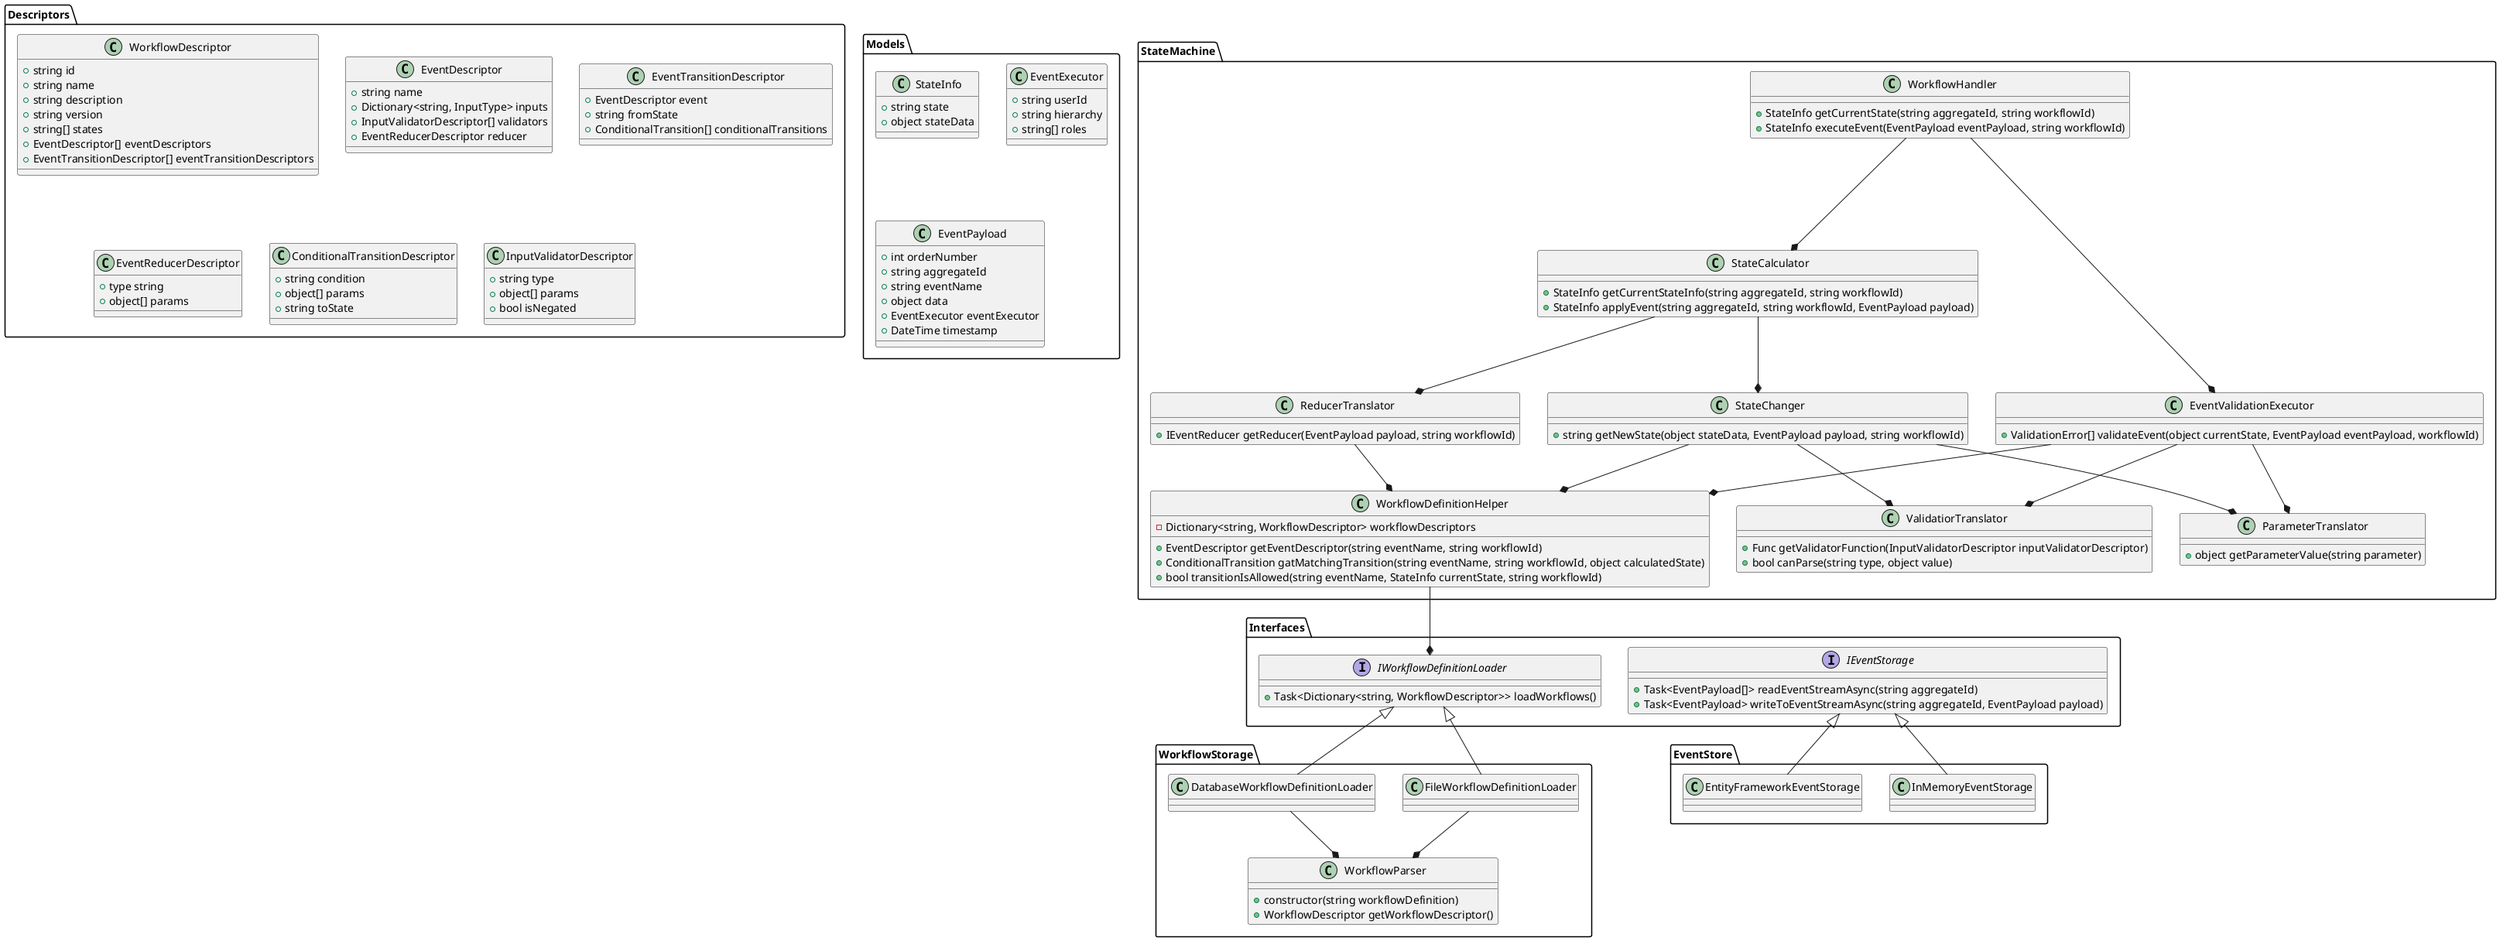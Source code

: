 @startuml

package Descriptors {
	class WorkflowDescriptor {
		+string id
		+string name
		+string description
		+string version
		+string[] states 
		+EventDescriptor[] eventDescriptors 
		+EventTransitionDescriptor[] eventTransitionDescriptors
	}

	class EventDescriptor {
		+string name
		+Dictionary<string, InputType> inputs
		+InputValidatorDescriptor[] validators
		+EventReducerDescriptor reducer
	}

	class EventTransitionDescriptor {
		+EventDescriptor event
		+string fromState
		+ConditionalTransition[] conditionalTransitions
	}

	class EventReducerDescriptor {
		+type string
		+object[] params
	}

	class ConditionalTransitionDescriptor {
		+string condition
		+object[] params
		+string toState
	}

	class InputValidatorDescriptor {
		+string type 
		+object[] params
		+bool isNegated
	}
}

package Models {
	class StateInfo {
		+string state
		+object stateData
	}

	class EventExecutor {
		+string userId
		+string hierarchy
		+string[] roles
	}

	class EventPayload {
		+int orderNumber
		+string aggregateId
		+string eventName
		+object data
		+EventExecutor eventExecutor
		+DateTime timestamp
	}
}

package Interfaces {
	interface IEventStorage {
		+Task<EventPayload[]> readEventStreamAsync(string aggregateId)
		+Task<EventPayload> writeToEventStreamAsync(string aggregateId, EventPayload payload)
	}

	interface IWorkflowDefinitionLoader {
		+Task<Dictionary<string, WorkflowDescriptor>> loadWorkflows()
	}
}

package StateMachine {
	class ReducerTranslator {
		+IEventReducer getReducer(EventPayload payload, string workflowId)
	}

	ReducerTranslator --* WorkflowDefinitionHelper

	class StateChanger {
		+string getNewState(object stateData, EventPayload payload, string workflowId)
	}

	StateChanger --* WorkflowDefinitionHelper
	StateChanger --* ValidatiorTranslator
	StateChanger --* ParameterTranslator

	class ValidatiorTranslator {
		+Func getValidatorFunction(InputValidatorDescriptor inputValidatorDescriptor)
		+bool canParse(string type, object value)
	}

	class WorkflowHandler {
		+StateInfo getCurrentState(string aggregateId, string workflowId)
		+StateInfo executeEvent(EventPayload eventPayload, string workflowId)
	}

	WorkflowHandler --* StateCalculator
	WorkflowHandler --* EventValidationExecutor

	class WorkflowDefinitionHelper {
		-Dictionary<string, WorkflowDescriptor> workflowDescriptors

		+EventDescriptor getEventDescriptor(string eventName, string workflowId)
		+ConditionalTransition gatMatchingTransition(string eventName, string workflowId, object calculatedState)
		+bool transitionIsAllowed(string eventName, StateInfo currentState, string workflowId)
	}

	WorkflowDefinitionHelper -down-* IWorkflowDefinitionLoader

	class ParameterTranslator {
		+object getParameterValue(string parameter)
	}

	EventValidationExecutor --* ParameterTranslator

	class StateCalculator {
		+StateInfo getCurrentStateInfo(string aggregateId, string workflowId)
		+StateInfo applyEvent(string aggregateId, string workflowId, EventPayload payload)
	}

	class EventValidationExecutor {
		+ValidationError[] validateEvent(object currentState, EventPayload eventPayload, workflowId)
	}

	EventValidationExecutor --* WorkflowDefinitionHelper
	EventValidationExecutor --* ValidatiorTranslator

	StateCalculator --* ReducerTranslator
	StateCalculator --* StateChanger
}

package EventStore {
	class InMemoryEventStorage {

	}

	class EntityFrameworkEventStorage {

	}

	InMemoryEventStorage -up-|> IEventStorage
	EntityFrameworkEventStorage -up-|> IEventStorage
}

package WorkflowStorage {
	class FileWorkflowDefinitionLoader {

	}

	class DatabaseWorkflowDefinitionLoader {

	}

	class WorkflowParser {
		+constructor(string workflowDefinition)
		+WorkflowDescriptor getWorkflowDescriptor()
	}

	FileWorkflowDefinitionLoader -up-|> IWorkflowDefinitionLoader
	DatabaseWorkflowDefinitionLoader -up-|> IWorkflowDefinitionLoader

	FileWorkflowDefinitionLoader -down-* WorkflowParser
	DatabaseWorkflowDefinitionLoader -down-* WorkflowParser
}


@enduml
